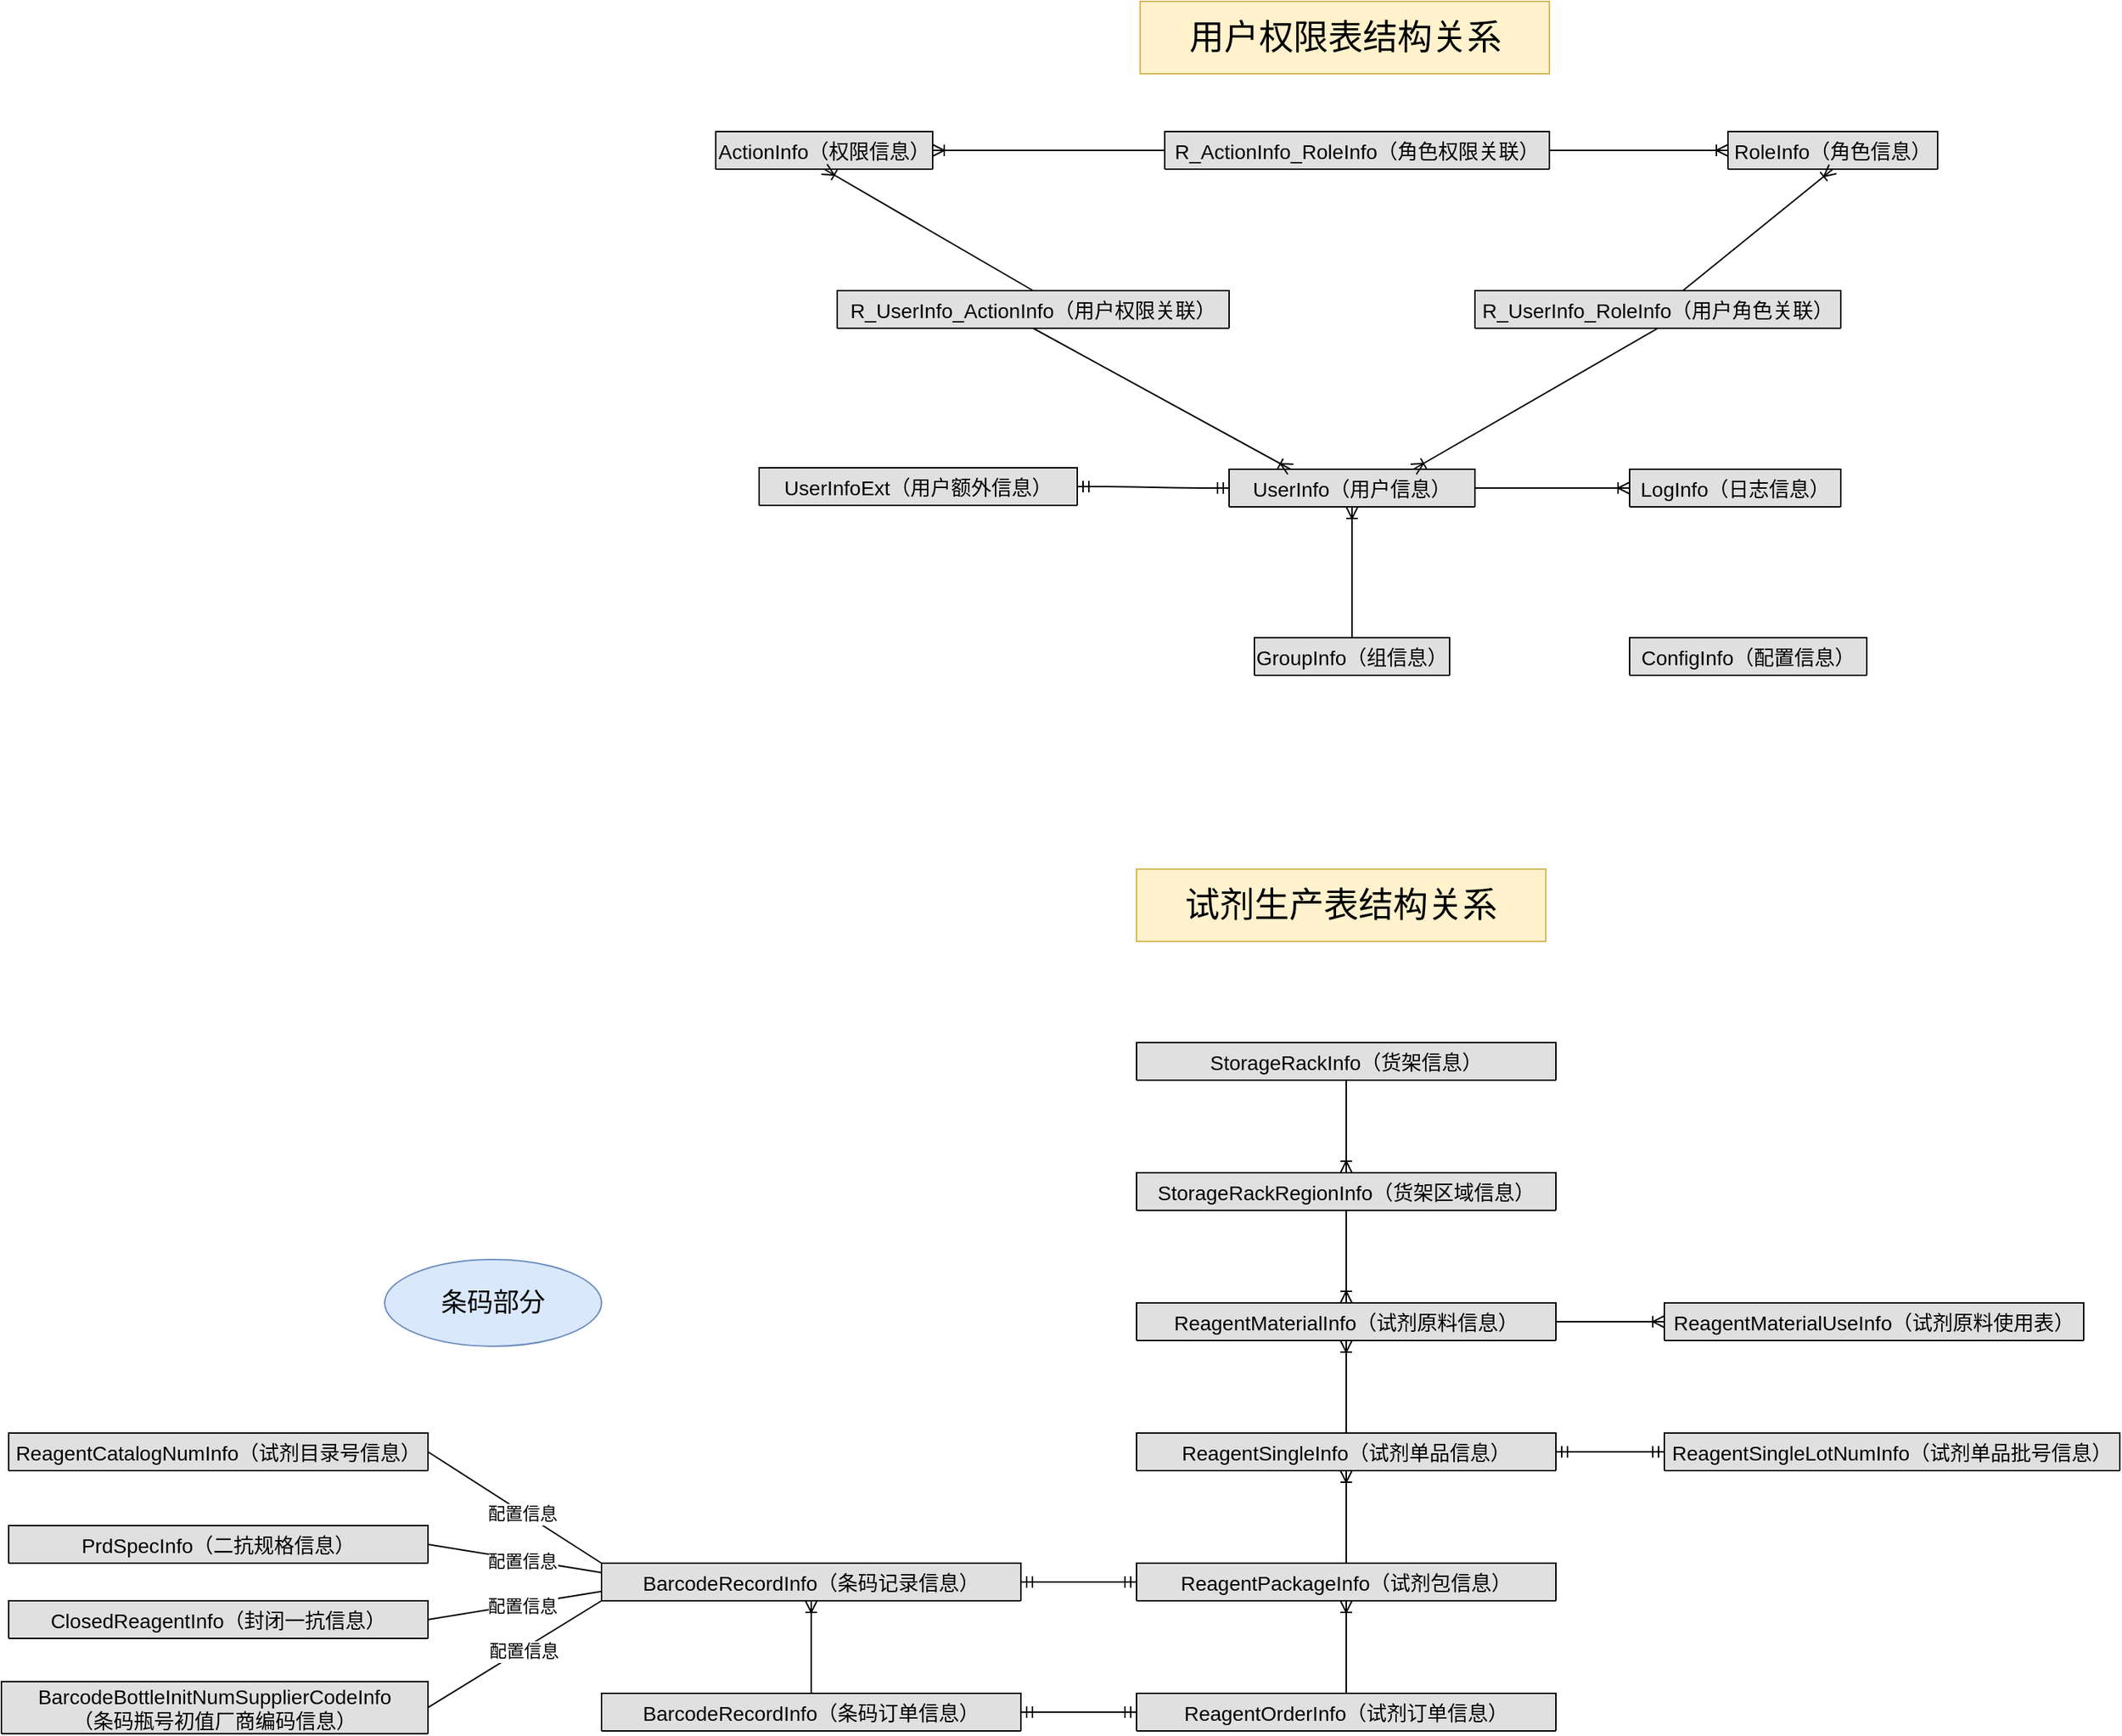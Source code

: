 <mxfile version="12.5.5" type="github">
  <diagram id="uVdVUegfJ4Co0dEcWwCi" name="Page-1">
    <mxGraphModel dx="1294" dy="725" grid="1" gridSize="10" guides="1" tooltips="1" connect="1" arrows="1" fold="1" page="1" pageScale="1" pageWidth="3000" pageHeight="3000" math="0" shadow="0">
      <root>
        <mxCell id="0"/>
        <mxCell id="1" parent="0"/>
        <mxCell id="xN7cwKIfn4v0KPfY66kA-1" value="UserInfo（用户信息）" style="swimlane;fontStyle=0;childLayout=stackLayout;horizontal=1;startSize=26;fillColor=#e0e0e0;horizontalStack=0;resizeParent=1;resizeParentMax=0;resizeLast=0;collapsible=1;marginBottom=0;swimlaneFillColor=#ffffff;align=center;fontSize=14;" parent="1" vertex="1" collapsed="1">
          <mxGeometry x="969" y="643.5" width="170" height="26" as="geometry">
            <mxRectangle x="805" y="848" width="160" height="52" as="alternateBounds"/>
          </mxGeometry>
        </mxCell>
        <mxCell id="xN7cwKIfn4v0KPfY66kA-2" value="GroupInfo（组信息）" style="swimlane;fontStyle=0;childLayout=stackLayout;horizontal=1;startSize=26;fillColor=#e0e0e0;horizontalStack=0;resizeParent=1;resizeParentMax=0;resizeLast=0;collapsible=1;marginBottom=0;swimlaneFillColor=#ffffff;align=center;fontSize=14;" parent="1" vertex="1" collapsed="1">
          <mxGeometry x="986.5" y="760" width="135" height="26" as="geometry">
            <mxRectangle x="805" y="1056.5" width="160" height="52" as="alternateBounds"/>
          </mxGeometry>
        </mxCell>
        <mxCell id="xN7cwKIfn4v0KPfY66kA-3" value="ActionInfo（权限信息）" style="swimlane;fontStyle=0;childLayout=stackLayout;horizontal=1;startSize=26;fillColor=#e0e0e0;horizontalStack=0;resizeParent=1;resizeParentMax=0;resizeLast=0;collapsible=1;marginBottom=0;swimlaneFillColor=#ffffff;align=center;fontSize=14;" parent="1" vertex="1" collapsed="1">
          <mxGeometry x="614" y="410" width="150" height="26" as="geometry">
            <mxRectangle x="380" y="418" width="160" height="52" as="alternateBounds"/>
          </mxGeometry>
        </mxCell>
        <mxCell id="xN7cwKIfn4v0KPfY66kA-4" value="" style="fontSize=12;html=1;endArrow=ERoneToMany;entryX=0.5;entryY=1;entryDx=0;entryDy=0;exitX=0.5;exitY=0;exitDx=0;exitDy=0;" parent="1" source="xN7cwKIfn4v0KPfY66kA-2" target="xN7cwKIfn4v0KPfY66kA-1" edge="1">
          <mxGeometry width="100" height="100" relative="1" as="geometry">
            <mxPoint x="377" y="1018" as="sourcePoint"/>
            <mxPoint x="477" y="918" as="targetPoint"/>
          </mxGeometry>
        </mxCell>
        <mxCell id="xN7cwKIfn4v0KPfY66kA-5" value="RoleInfo（角色信息）" style="swimlane;fontStyle=0;childLayout=stackLayout;horizontal=1;startSize=26;fillColor=#e0e0e0;horizontalStack=0;resizeParent=1;resizeParentMax=0;resizeLast=0;collapsible=1;marginBottom=0;swimlaneFillColor=#ffffff;align=center;fontSize=14;" parent="1" vertex="1" collapsed="1">
          <mxGeometry x="1314" y="410" width="145" height="26" as="geometry">
            <mxRectangle x="1215" y="418" width="160" height="52" as="alternateBounds"/>
          </mxGeometry>
        </mxCell>
        <mxCell id="xN7cwKIfn4v0KPfY66kA-6" value="R_UserInfo_RoleInfo（用户角色关联）" style="swimlane;fontStyle=0;childLayout=stackLayout;horizontal=1;startSize=26;fillColor=#e0e0e0;horizontalStack=0;resizeParent=1;resizeParentMax=0;resizeLast=0;collapsible=1;marginBottom=0;swimlaneFillColor=#ffffff;align=center;fontSize=14;" parent="1" vertex="1" collapsed="1">
          <mxGeometry x="1139" y="520" width="253" height="26" as="geometry">
            <mxRectangle x="1055" y="615" width="160" height="52" as="alternateBounds"/>
          </mxGeometry>
        </mxCell>
        <mxCell id="xN7cwKIfn4v0KPfY66kA-7" value="" style="fontSize=12;html=1;endArrow=ERoneToMany;entryX=0.5;entryY=1;entryDx=0;entryDy=0;exitX=0.569;exitY=-0.005;exitDx=0;exitDy=0;exitPerimeter=0;" parent="1" source="xN7cwKIfn4v0KPfY66kA-6" target="xN7cwKIfn4v0KPfY66kA-5" edge="1">
          <mxGeometry width="100" height="100" relative="1" as="geometry">
            <mxPoint x="1198.5" y="828" as="sourcePoint"/>
            <mxPoint x="1198.5" y="671.5" as="targetPoint"/>
          </mxGeometry>
        </mxCell>
        <mxCell id="xN7cwKIfn4v0KPfY66kA-8" value="" style="fontSize=12;html=1;endArrow=ERoneToMany;entryX=0.75;entryY=0;entryDx=0;entryDy=0;exitX=0.5;exitY=1;exitDx=0;exitDy=0;" parent="1" source="xN7cwKIfn4v0KPfY66kA-6" target="xN7cwKIfn4v0KPfY66kA-1" edge="1">
          <mxGeometry width="100" height="100" relative="1" as="geometry">
            <mxPoint x="1285.04" y="529.74" as="sourcePoint"/>
            <mxPoint x="1469" y="385" as="targetPoint"/>
          </mxGeometry>
        </mxCell>
        <mxCell id="xN7cwKIfn4v0KPfY66kA-9" value="R_UserInfo_ActionInfo（用户权限关联）" style="swimlane;fontStyle=0;childLayout=stackLayout;horizontal=1;startSize=26;fillColor=#e0e0e0;horizontalStack=0;resizeParent=1;resizeParentMax=0;resizeLast=0;collapsible=1;marginBottom=0;swimlaneFillColor=#ffffff;align=center;fontSize=14;" parent="1" vertex="1" collapsed="1">
          <mxGeometry x="698" y="520" width="271" height="26" as="geometry">
            <mxRectangle x="440" y="615" width="290" height="52" as="alternateBounds"/>
          </mxGeometry>
        </mxCell>
        <mxCell id="xN7cwKIfn4v0KPfY66kA-10" value="" style="fontSize=12;html=1;endArrow=ERoneToMany;entryX=0.25;entryY=0;entryDx=0;entryDy=0;exitX=0.5;exitY=1;exitDx=0;exitDy=0;" parent="1" source="xN7cwKIfn4v0KPfY66kA-9" target="xN7cwKIfn4v0KPfY66kA-1" edge="1">
          <mxGeometry width="100" height="100" relative="1" as="geometry">
            <mxPoint x="1274" y="582" as="sourcePoint"/>
            <mxPoint x="1124" y="763" as="targetPoint"/>
          </mxGeometry>
        </mxCell>
        <mxCell id="xN7cwKIfn4v0KPfY66kA-11" value="" style="fontSize=12;html=1;endArrow=ERoneToMany;entryX=0.5;entryY=1;entryDx=0;entryDy=0;exitX=0.5;exitY=0;exitDx=0;exitDy=0;" parent="1" source="xN7cwKIfn4v0KPfY66kA-9" target="xN7cwKIfn4v0KPfY66kA-3" edge="1">
          <mxGeometry width="100" height="100" relative="1" as="geometry">
            <mxPoint x="1415.04" y="603.74" as="sourcePoint"/>
            <mxPoint x="1599" y="459" as="targetPoint"/>
          </mxGeometry>
        </mxCell>
        <mxCell id="xN7cwKIfn4v0KPfY66kA-12" value="R_ActionInfo_RoleInfo（角色权限关联）" style="swimlane;fontStyle=0;childLayout=stackLayout;horizontal=1;startSize=26;fillColor=#e0e0e0;horizontalStack=0;resizeParent=1;resizeParentMax=0;resizeLast=0;collapsible=1;marginBottom=0;swimlaneFillColor=#ffffff;align=center;fontSize=14;" parent="1" vertex="1" collapsed="1">
          <mxGeometry x="924.5" y="410" width="266" height="26" as="geometry">
            <mxRectangle x="800" y="430" width="170" height="52" as="alternateBounds"/>
          </mxGeometry>
        </mxCell>
        <mxCell id="xN7cwKIfn4v0KPfY66kA-13" value="" style="fontSize=12;html=1;endArrow=ERoneToMany;entryX=1;entryY=0.5;entryDx=0;entryDy=0;exitX=0;exitY=0.5;exitDx=0;exitDy=0;" parent="1" source="xN7cwKIfn4v0KPfY66kA-12" target="xN7cwKIfn4v0KPfY66kA-3" edge="1">
          <mxGeometry width="100" height="100" relative="1" as="geometry">
            <mxPoint x="809" y="605" as="sourcePoint"/>
            <mxPoint x="634" y="460" as="targetPoint"/>
          </mxGeometry>
        </mxCell>
        <mxCell id="xN7cwKIfn4v0KPfY66kA-14" value="" style="fontSize=12;html=1;endArrow=ERoneToMany;entryX=0;entryY=0.5;entryDx=0;entryDy=0;exitX=1;exitY=0.5;exitDx=0;exitDy=0;" parent="1" source="xN7cwKIfn4v0KPfY66kA-12" target="xN7cwKIfn4v0KPfY66kA-5" edge="1">
          <mxGeometry width="100" height="100" relative="1" as="geometry">
            <mxPoint x="974" y="434" as="sourcePoint"/>
            <mxPoint x="714" y="434" as="targetPoint"/>
          </mxGeometry>
        </mxCell>
        <mxCell id="xN7cwKIfn4v0KPfY66kA-15" value="UserInfoExt（用户额外信息）" style="swimlane;fontStyle=0;childLayout=stackLayout;horizontal=1;startSize=26;fillColor=#e0e0e0;horizontalStack=0;resizeParent=1;resizeParentMax=0;resizeLast=0;collapsible=1;marginBottom=0;swimlaneFillColor=#ffffff;align=center;fontSize=14;" parent="1" vertex="1" collapsed="1">
          <mxGeometry x="644" y="642.5" width="220" height="26" as="geometry">
            <mxRectangle x="350" y="845" width="190" height="55" as="alternateBounds"/>
          </mxGeometry>
        </mxCell>
        <mxCell id="xN7cwKIfn4v0KPfY66kA-16" value="" style="edgeStyle=entityRelationEdgeStyle;fontSize=12;html=1;endArrow=ERmandOne;startArrow=ERmandOne;entryX=0;entryY=0.5;entryDx=0;entryDy=0;exitX=1;exitY=0.5;exitDx=0;exitDy=0;" parent="1" source="xN7cwKIfn4v0KPfY66kA-15" target="xN7cwKIfn4v0KPfY66kA-1" edge="1">
          <mxGeometry width="100" height="100" relative="1" as="geometry">
            <mxPoint x="464" y="1008.5" as="sourcePoint"/>
            <mxPoint x="564" y="908.5" as="targetPoint"/>
          </mxGeometry>
        </mxCell>
        <mxCell id="xN7cwKIfn4v0KPfY66kA-17" value="&lt;font style=&quot;font-size: 24px&quot;&gt;用户权限表结构关系&lt;/font&gt;" style="text;html=1;strokeColor=#d6b656;fillColor=#fff2cc;align=center;verticalAlign=middle;whiteSpace=wrap;rounded=0;" parent="1" vertex="1">
          <mxGeometry x="907.5" y="320" width="283" height="50" as="geometry"/>
        </mxCell>
        <mxCell id="xN7cwKIfn4v0KPfY66kA-18" value="LogInfo（日志信息）" style="swimlane;fontStyle=0;childLayout=stackLayout;horizontal=1;startSize=26;fillColor=#e0e0e0;horizontalStack=0;resizeParent=1;resizeParentMax=0;resizeLast=0;collapsible=1;marginBottom=0;swimlaneFillColor=#ffffff;align=center;fontSize=14;" parent="1" vertex="1" collapsed="1">
          <mxGeometry x="1246" y="643.5" width="146" height="26" as="geometry">
            <mxRectangle x="1215" y="846.5" width="160" height="55" as="alternateBounds"/>
          </mxGeometry>
        </mxCell>
        <mxCell id="n2ARnpzjk5nC_u5jBv1w-1" value="ReagentCatalogNumInfo（试剂目录号信息）" style="swimlane;fontStyle=0;childLayout=stackLayout;horizontal=1;startSize=26;fillColor=#e0e0e0;horizontalStack=0;resizeParent=1;resizeParentMax=0;resizeLast=0;collapsible=1;marginBottom=0;swimlaneFillColor=#ffffff;align=center;fontSize=14;" vertex="1" collapsed="1" parent="1">
          <mxGeometry x="125" y="1310" width="290" height="26" as="geometry">
            <mxRectangle x="320" y="1150" width="190" height="52" as="alternateBounds"/>
          </mxGeometry>
        </mxCell>
        <mxCell id="n2ARnpzjk5nC_u5jBv1w-5" value="PrdSpecInfo（二抗规格信息）" style="swimlane;fontStyle=0;childLayout=stackLayout;horizontal=1;startSize=26;fillColor=#e0e0e0;horizontalStack=0;resizeParent=1;resizeParentMax=0;resizeLast=0;collapsible=1;marginBottom=0;swimlaneFillColor=#ffffff;align=center;fontSize=14;" vertex="1" collapsed="1" parent="1">
          <mxGeometry x="125" y="1374" width="290" height="26" as="geometry">
            <mxRectangle x="320" y="1150" width="190" height="52" as="alternateBounds"/>
          </mxGeometry>
        </mxCell>
        <mxCell id="n2ARnpzjk5nC_u5jBv1w-7" value="ClosedReagentInfo（封闭一抗信息）" style="swimlane;fontStyle=0;childLayout=stackLayout;horizontal=1;startSize=26;fillColor=#e0e0e0;horizontalStack=0;resizeParent=1;resizeParentMax=0;resizeLast=0;collapsible=1;marginBottom=0;swimlaneFillColor=#ffffff;align=center;fontSize=14;" vertex="1" collapsed="1" parent="1">
          <mxGeometry x="125" y="1426" width="290" height="26" as="geometry">
            <mxRectangle x="320" y="1150" width="190" height="52" as="alternateBounds"/>
          </mxGeometry>
        </mxCell>
        <mxCell id="n2ARnpzjk5nC_u5jBv1w-8" value="BarcodeRecordInfo（条码记录信息）" style="swimlane;fontStyle=0;childLayout=stackLayout;horizontal=1;startSize=26;fillColor=#e0e0e0;horizontalStack=0;resizeParent=1;resizeParentMax=0;resizeLast=0;collapsible=1;marginBottom=0;swimlaneFillColor=#ffffff;align=center;fontSize=14;" vertex="1" collapsed="1" parent="1">
          <mxGeometry x="535" y="1400" width="290" height="26" as="geometry">
            <mxRectangle x="320" y="1150" width="190" height="52" as="alternateBounds"/>
          </mxGeometry>
        </mxCell>
        <mxCell id="n2ARnpzjk5nC_u5jBv1w-9" value="" style="endArrow=none;html=1;rounded=0;exitX=1;exitY=0.5;exitDx=0;exitDy=0;entryX=0;entryY=0;entryDx=0;entryDy=0;" edge="1" parent="1" source="n2ARnpzjk5nC_u5jBv1w-1" target="n2ARnpzjk5nC_u5jBv1w-8">
          <mxGeometry relative="1" as="geometry">
            <mxPoint x="375" y="1380" as="sourcePoint"/>
            <mxPoint x="535" y="1380" as="targetPoint"/>
            <Array as="points"/>
          </mxGeometry>
        </mxCell>
        <mxCell id="n2ARnpzjk5nC_u5jBv1w-10" value="配置信息" style="text;html=1;align=center;verticalAlign=middle;resizable=0;points=[];labelBackgroundColor=#ffffff;" vertex="1" connectable="0" parent="n2ARnpzjk5nC_u5jBv1w-9">
          <mxGeometry x="0.08" y="-1" relative="1" as="geometry">
            <mxPoint as="offset"/>
          </mxGeometry>
        </mxCell>
        <mxCell id="n2ARnpzjk5nC_u5jBv1w-11" value="" style="endArrow=none;html=1;rounded=0;exitX=1;exitY=0.5;exitDx=0;exitDy=0;entryX=0;entryY=0.25;entryDx=0;entryDy=0;" edge="1" parent="1" source="n2ARnpzjk5nC_u5jBv1w-5" target="n2ARnpzjk5nC_u5jBv1w-8">
          <mxGeometry relative="1" as="geometry">
            <mxPoint x="425" y="1323" as="sourcePoint"/>
            <mxPoint x="525" y="1410" as="targetPoint"/>
            <Array as="points"/>
          </mxGeometry>
        </mxCell>
        <mxCell id="n2ARnpzjk5nC_u5jBv1w-12" value="配置信息" style="text;html=1;align=center;verticalAlign=middle;resizable=0;points=[];labelBackgroundColor=#ffffff;" vertex="1" connectable="0" parent="n2ARnpzjk5nC_u5jBv1w-11">
          <mxGeometry x="0.08" y="-1" relative="1" as="geometry">
            <mxPoint as="offset"/>
          </mxGeometry>
        </mxCell>
        <mxCell id="n2ARnpzjk5nC_u5jBv1w-13" value="" style="endArrow=none;html=1;rounded=0;exitX=1;exitY=0.5;exitDx=0;exitDy=0;entryX=0;entryY=0.75;entryDx=0;entryDy=0;" edge="1" parent="1" source="n2ARnpzjk5nC_u5jBv1w-7" target="n2ARnpzjk5nC_u5jBv1w-8">
          <mxGeometry relative="1" as="geometry">
            <mxPoint x="425" y="1423" as="sourcePoint"/>
            <mxPoint x="545" y="1423" as="targetPoint"/>
            <Array as="points"/>
          </mxGeometry>
        </mxCell>
        <mxCell id="n2ARnpzjk5nC_u5jBv1w-14" value="配置信息" style="text;html=1;align=center;verticalAlign=middle;resizable=0;points=[];labelBackgroundColor=#ffffff;" vertex="1" connectable="0" parent="n2ARnpzjk5nC_u5jBv1w-13">
          <mxGeometry x="0.08" y="-1" relative="1" as="geometry">
            <mxPoint as="offset"/>
          </mxGeometry>
        </mxCell>
        <mxCell id="n2ARnpzjk5nC_u5jBv1w-15" value="&lt;font style=&quot;font-size: 24px&quot;&gt;试剂生产表结构关系&lt;/font&gt;" style="text;html=1;strokeColor=#d6b656;fillColor=#fff2cc;align=center;verticalAlign=middle;whiteSpace=wrap;rounded=0;" vertex="1" parent="1">
          <mxGeometry x="905" y="920" width="283" height="50" as="geometry"/>
        </mxCell>
        <mxCell id="n2ARnpzjk5nC_u5jBv1w-16" value="StorageRackInfo（货架信息）" style="swimlane;fontStyle=0;childLayout=stackLayout;horizontal=1;startSize=26;fillColor=#e0e0e0;horizontalStack=0;resizeParent=1;resizeParentMax=0;resizeLast=0;collapsible=1;marginBottom=0;swimlaneFillColor=#ffffff;align=center;fontSize=14;" vertex="1" collapsed="1" parent="1">
          <mxGeometry x="905" y="1040" width="290" height="26" as="geometry">
            <mxRectangle x="320" y="1150" width="190" height="52" as="alternateBounds"/>
          </mxGeometry>
        </mxCell>
        <mxCell id="n2ARnpzjk5nC_u5jBv1w-17" value="StorageRackRegionInfo（货架区域信息）" style="swimlane;fontStyle=0;childLayout=stackLayout;horizontal=1;startSize=26;fillColor=#e0e0e0;horizontalStack=0;resizeParent=1;resizeParentMax=0;resizeLast=0;collapsible=1;marginBottom=0;swimlaneFillColor=#ffffff;align=center;fontSize=14;" vertex="1" collapsed="1" parent="1">
          <mxGeometry x="905" y="1130" width="290" height="26" as="geometry">
            <mxRectangle x="320" y="1150" width="190" height="52" as="alternateBounds"/>
          </mxGeometry>
        </mxCell>
        <mxCell id="n2ARnpzjk5nC_u5jBv1w-19" value="ReagentMaterialInfo（试剂原料信息）" style="swimlane;fontStyle=0;childLayout=stackLayout;horizontal=1;startSize=26;fillColor=#e0e0e0;horizontalStack=0;resizeParent=1;resizeParentMax=0;resizeLast=0;collapsible=1;marginBottom=0;swimlaneFillColor=#ffffff;align=center;fontSize=14;" vertex="1" collapsed="1" parent="1">
          <mxGeometry x="905" y="1220" width="290" height="26" as="geometry">
            <mxRectangle x="320" y="1150" width="190" height="52" as="alternateBounds"/>
          </mxGeometry>
        </mxCell>
        <mxCell id="n2ARnpzjk5nC_u5jBv1w-20" value="ReagentMaterialUseInfo（试剂原料使用表）" style="swimlane;fontStyle=0;childLayout=stackLayout;horizontal=1;startSize=26;fillColor=#e0e0e0;horizontalStack=0;resizeParent=1;resizeParentMax=0;resizeLast=0;collapsible=1;marginBottom=0;swimlaneFillColor=#ffffff;align=center;fontSize=14;" vertex="1" collapsed="1" parent="1">
          <mxGeometry x="1270" y="1220" width="290" height="26" as="geometry">
            <mxRectangle x="320" y="1150" width="190" height="52" as="alternateBounds"/>
          </mxGeometry>
        </mxCell>
        <mxCell id="n2ARnpzjk5nC_u5jBv1w-22" value="ReagentSingleInfo（试剂单品信息）" style="swimlane;fontStyle=0;childLayout=stackLayout;horizontal=1;startSize=26;fillColor=#e0e0e0;horizontalStack=0;resizeParent=1;resizeParentMax=0;resizeLast=0;collapsible=1;marginBottom=0;swimlaneFillColor=#ffffff;align=center;fontSize=14;" vertex="1" collapsed="1" parent="1">
          <mxGeometry x="905" y="1310" width="290" height="26" as="geometry">
            <mxRectangle x="320" y="1150" width="190" height="52" as="alternateBounds"/>
          </mxGeometry>
        </mxCell>
        <mxCell id="n2ARnpzjk5nC_u5jBv1w-23" value="ReagentSingleLotNumInfo（试剂单品批号信息）" style="swimlane;fontStyle=0;childLayout=stackLayout;horizontal=1;startSize=26;fillColor=#e0e0e0;horizontalStack=0;resizeParent=1;resizeParentMax=0;resizeLast=0;collapsible=1;marginBottom=0;swimlaneFillColor=#ffffff;align=center;fontSize=14;" vertex="1" collapsed="1" parent="1">
          <mxGeometry x="1270" y="1310" width="315" height="26" as="geometry">
            <mxRectangle x="320" y="1150" width="190" height="52" as="alternateBounds"/>
          </mxGeometry>
        </mxCell>
        <mxCell id="n2ARnpzjk5nC_u5jBv1w-24" value="ReagentPackageInfo（试剂包信息）" style="swimlane;fontStyle=0;childLayout=stackLayout;horizontal=1;startSize=26;fillColor=#e0e0e0;horizontalStack=0;resizeParent=1;resizeParentMax=0;resizeLast=0;collapsible=1;marginBottom=0;swimlaneFillColor=#ffffff;align=center;fontSize=14;" vertex="1" collapsed="1" parent="1">
          <mxGeometry x="905" y="1400" width="290" height="26" as="geometry">
            <mxRectangle x="320" y="1150" width="190" height="52" as="alternateBounds"/>
          </mxGeometry>
        </mxCell>
        <mxCell id="n2ARnpzjk5nC_u5jBv1w-25" value="ReagentOrderInfo（试剂订单信息）" style="swimlane;fontStyle=0;childLayout=stackLayout;horizontal=1;startSize=26;fillColor=#e0e0e0;horizontalStack=0;resizeParent=1;resizeParentMax=0;resizeLast=0;collapsible=1;marginBottom=0;swimlaneFillColor=#ffffff;align=center;fontSize=14;" vertex="1" collapsed="1" parent="1">
          <mxGeometry x="905" y="1490" width="290" height="26" as="geometry">
            <mxRectangle x="320" y="1150" width="190" height="52" as="alternateBounds"/>
          </mxGeometry>
        </mxCell>
        <mxCell id="n2ARnpzjk5nC_u5jBv1w-26" value="" style="fontSize=12;html=1;endArrow=ERoneToMany;exitX=0.5;exitY=1;exitDx=0;exitDy=0;entryX=0.5;entryY=0;entryDx=0;entryDy=0;" edge="1" parent="1" source="n2ARnpzjk5nC_u5jBv1w-16" target="n2ARnpzjk5nC_u5jBv1w-17">
          <mxGeometry width="100" height="100" relative="1" as="geometry">
            <mxPoint x="805" y="1640" as="sourcePoint"/>
            <mxPoint x="905" y="1540" as="targetPoint"/>
          </mxGeometry>
        </mxCell>
        <mxCell id="n2ARnpzjk5nC_u5jBv1w-27" value="" style="fontSize=12;html=1;endArrow=ERoneToMany;entryX=0.5;entryY=0;entryDx=0;entryDy=0;exitX=0.5;exitY=1;exitDx=0;exitDy=0;" edge="1" parent="1" source="n2ARnpzjk5nC_u5jBv1w-17" target="n2ARnpzjk5nC_u5jBv1w-19">
          <mxGeometry width="100" height="100" relative="1" as="geometry">
            <mxPoint x="1155.5" y="1182" as="sourcePoint"/>
            <mxPoint x="1155" y="1246" as="targetPoint"/>
          </mxGeometry>
        </mxCell>
        <mxCell id="n2ARnpzjk5nC_u5jBv1w-29" value="" style="fontSize=12;html=1;endArrow=ERoneToMany;entryX=0.5;entryY=1;entryDx=0;entryDy=0;exitX=0.5;exitY=0;exitDx=0;exitDy=0;" edge="1" parent="1" source="n2ARnpzjk5nC_u5jBv1w-22" target="n2ARnpzjk5nC_u5jBv1w-19">
          <mxGeometry width="100" height="100" relative="1" as="geometry">
            <mxPoint x="1255" y="1182" as="sourcePoint"/>
            <mxPoint x="1255" y="1246" as="targetPoint"/>
          </mxGeometry>
        </mxCell>
        <mxCell id="n2ARnpzjk5nC_u5jBv1w-30" value="" style="fontSize=12;html=1;endArrow=ERoneToMany;entryX=0.5;entryY=1;entryDx=0;entryDy=0;exitX=0.5;exitY=0;exitDx=0;exitDy=0;" edge="1" parent="1" source="n2ARnpzjk5nC_u5jBv1w-24" target="n2ARnpzjk5nC_u5jBv1w-22">
          <mxGeometry width="100" height="100" relative="1" as="geometry">
            <mxPoint x="1125" y="1424" as="sourcePoint"/>
            <mxPoint x="1125" y="1360" as="targetPoint"/>
          </mxGeometry>
        </mxCell>
        <mxCell id="n2ARnpzjk5nC_u5jBv1w-31" value="" style="fontSize=12;html=1;endArrow=ERoneToMany;entryX=0.5;entryY=1;entryDx=0;entryDy=0;exitX=0.5;exitY=0;exitDx=0;exitDy=0;" edge="1" parent="1" source="n2ARnpzjk5nC_u5jBv1w-25" target="n2ARnpzjk5nC_u5jBv1w-24">
          <mxGeometry width="100" height="100" relative="1" as="geometry">
            <mxPoint x="1228.5" y="1426" as="sourcePoint"/>
            <mxPoint x="1228.5" y="1362" as="targetPoint"/>
          </mxGeometry>
        </mxCell>
        <mxCell id="n2ARnpzjk5nC_u5jBv1w-32" value="" style="fontSize=12;html=1;endArrow=ERoneToMany;exitX=1;exitY=0.5;exitDx=0;exitDy=0;entryX=0;entryY=0.5;entryDx=0;entryDy=0;" edge="1" parent="1" source="n2ARnpzjk5nC_u5jBv1w-19" target="n2ARnpzjk5nC_u5jBv1w-20">
          <mxGeometry width="100" height="100" relative="1" as="geometry">
            <mxPoint x="1275" y="1170" as="sourcePoint"/>
            <mxPoint x="1275" y="1234" as="targetPoint"/>
          </mxGeometry>
        </mxCell>
        <mxCell id="n2ARnpzjk5nC_u5jBv1w-35" value="" style="edgeStyle=entityRelationEdgeStyle;fontSize=12;html=1;endArrow=ERmandOne;startArrow=ERmandOne;entryX=0;entryY=0.5;entryDx=0;entryDy=0;exitX=1;exitY=0.5;exitDx=0;exitDy=0;" edge="1" parent="1" source="n2ARnpzjk5nC_u5jBv1w-22" target="n2ARnpzjk5nC_u5jBv1w-23">
          <mxGeometry width="100" height="100" relative="1" as="geometry">
            <mxPoint x="805" y="1640" as="sourcePoint"/>
            <mxPoint x="905" y="1540" as="targetPoint"/>
          </mxGeometry>
        </mxCell>
        <mxCell id="n2ARnpzjk5nC_u5jBv1w-38" value="" style="edgeStyle=entityRelationEdgeStyle;fontSize=12;html=1;endArrow=ERmandOne;startArrow=ERmandOne;entryX=0;entryY=0.5;entryDx=0;entryDy=0;exitX=1;exitY=0.5;exitDx=0;exitDy=0;" edge="1" parent="1" source="n2ARnpzjk5nC_u5jBv1w-8" target="n2ARnpzjk5nC_u5jBv1w-24">
          <mxGeometry width="100" height="100" relative="1" as="geometry">
            <mxPoint x="800" y="1413" as="sourcePoint"/>
            <mxPoint x="885" y="1470" as="targetPoint"/>
          </mxGeometry>
        </mxCell>
        <mxCell id="n2ARnpzjk5nC_u5jBv1w-42" value="" style="fontSize=12;html=1;endArrow=ERoneToMany;exitX=1;exitY=0.5;exitDx=0;exitDy=0;entryX=0;entryY=0.5;entryDx=0;entryDy=0;" edge="1" parent="1" source="xN7cwKIfn4v0KPfY66kA-1" target="xN7cwKIfn4v0KPfY66kA-18">
          <mxGeometry width="100" height="100" relative="1" as="geometry">
            <mxPoint x="1257" y="556" as="sourcePoint"/>
            <mxPoint x="1284" y="663" as="targetPoint"/>
          </mxGeometry>
        </mxCell>
        <mxCell id="n2ARnpzjk5nC_u5jBv1w-43" value="ConfigInfo（配置信息）" style="swimlane;fontStyle=0;childLayout=stackLayout;horizontal=1;startSize=26;fillColor=#e0e0e0;horizontalStack=0;resizeParent=1;resizeParentMax=0;resizeLast=0;collapsible=1;marginBottom=0;swimlaneFillColor=#ffffff;align=center;fontSize=14;" vertex="1" collapsed="1" parent="1">
          <mxGeometry x="1246" y="760" width="164" height="26" as="geometry">
            <mxRectangle x="1215" y="846.5" width="160" height="55" as="alternateBounds"/>
          </mxGeometry>
        </mxCell>
        <mxCell id="n2ARnpzjk5nC_u5jBv1w-45" value="BarcodeRecordInfo（条码订单信息）" style="swimlane;fontStyle=0;childLayout=stackLayout;horizontal=1;startSize=26;fillColor=#e0e0e0;horizontalStack=0;resizeParent=1;resizeParentMax=0;resizeLast=0;collapsible=1;marginBottom=0;swimlaneFillColor=#ffffff;align=center;fontSize=14;" vertex="1" collapsed="1" parent="1">
          <mxGeometry x="535" y="1490" width="290" height="26" as="geometry">
            <mxRectangle x="320" y="1150" width="190" height="52" as="alternateBounds"/>
          </mxGeometry>
        </mxCell>
        <mxCell id="n2ARnpzjk5nC_u5jBv1w-46" value="" style="fontSize=12;html=1;endArrow=ERoneToMany;entryX=0.5;entryY=1;entryDx=0;entryDy=0;exitX=0.5;exitY=0;exitDx=0;exitDy=0;" edge="1" parent="1" source="n2ARnpzjk5nC_u5jBv1w-45" target="n2ARnpzjk5nC_u5jBv1w-8">
          <mxGeometry width="100" height="100" relative="1" as="geometry">
            <mxPoint x="865" y="1436" as="sourcePoint"/>
            <mxPoint x="865" y="1500" as="targetPoint"/>
          </mxGeometry>
        </mxCell>
        <mxCell id="n2ARnpzjk5nC_u5jBv1w-47" value="" style="edgeStyle=entityRelationEdgeStyle;fontSize=12;html=1;endArrow=ERmandOne;startArrow=ERmandOne;entryX=0;entryY=0.5;entryDx=0;entryDy=0;exitX=1;exitY=0.5;exitDx=0;exitDy=0;" edge="1" parent="1" source="n2ARnpzjk5nC_u5jBv1w-45" target="n2ARnpzjk5nC_u5jBv1w-25">
          <mxGeometry width="100" height="100" relative="1" as="geometry">
            <mxPoint x="810" y="1423" as="sourcePoint"/>
            <mxPoint x="915" y="1423" as="targetPoint"/>
          </mxGeometry>
        </mxCell>
        <mxCell id="n2ARnpzjk5nC_u5jBv1w-57" value="&lt;font style=&quot;font-size: 18px&quot;&gt;条码部分&lt;/font&gt;" style="ellipse;whiteSpace=wrap;html=1;align=center;fillColor=#dae8fc;strokeColor=#6c8ebf;" vertex="1" parent="1">
          <mxGeometry x="385" y="1190" width="150" height="60" as="geometry"/>
        </mxCell>
        <mxCell id="n2ARnpzjk5nC_u5jBv1w-58" value="BarcodeBottleInitNumSupplierCodeInfo&#xa;（条码瓶号初值厂商编码信息）" style="swimlane;fontStyle=0;childLayout=stackLayout;horizontal=1;startSize=36;fillColor=#e0e0e0;horizontalStack=0;resizeParent=1;resizeParentMax=0;resizeLast=0;collapsible=1;marginBottom=0;swimlaneFillColor=#ffffff;align=center;fontSize=14;" vertex="1" collapsed="1" parent="1">
          <mxGeometry x="120" y="1481.83" width="295" height="36" as="geometry">
            <mxRectangle x="320" y="1150" width="190" height="52" as="alternateBounds"/>
          </mxGeometry>
        </mxCell>
        <mxCell id="n2ARnpzjk5nC_u5jBv1w-59" value="" style="endArrow=none;html=1;rounded=0;exitX=1;exitY=0.5;exitDx=0;exitDy=0;entryX=0;entryY=1;entryDx=0;entryDy=0;" edge="1" parent="1" source="n2ARnpzjk5nC_u5jBv1w-58" target="n2ARnpzjk5nC_u5jBv1w-8">
          <mxGeometry relative="1" as="geometry">
            <mxPoint x="425" y="1449" as="sourcePoint"/>
            <mxPoint x="545" y="1436.0" as="targetPoint"/>
            <Array as="points"/>
          </mxGeometry>
        </mxCell>
        <mxCell id="n2ARnpzjk5nC_u5jBv1w-60" value="配置信息" style="text;html=1;align=center;verticalAlign=middle;resizable=0;points=[];labelBackgroundColor=#ffffff;" vertex="1" connectable="0" parent="n2ARnpzjk5nC_u5jBv1w-59">
          <mxGeometry x="0.08" y="-1" relative="1" as="geometry">
            <mxPoint as="offset"/>
          </mxGeometry>
        </mxCell>
      </root>
    </mxGraphModel>
  </diagram>
</mxfile>

